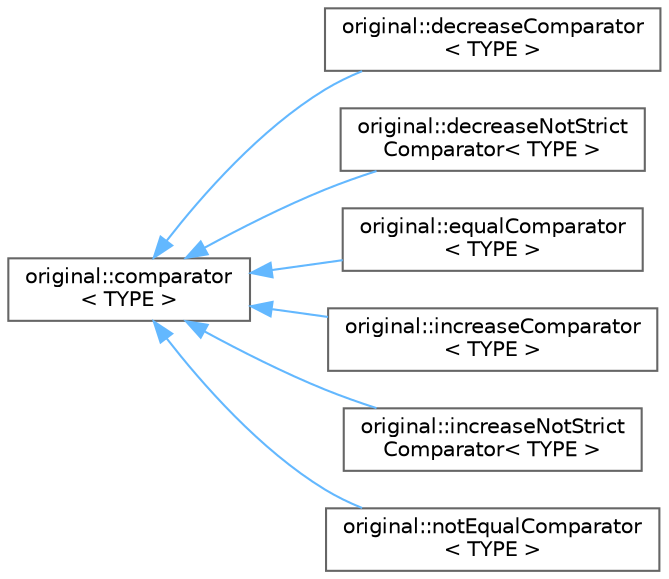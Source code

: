 digraph "Graphical Class Hierarchy"
{
 // LATEX_PDF_SIZE
  bgcolor="transparent";
  edge [fontname=Helvetica,fontsize=10,labelfontname=Helvetica,labelfontsize=10];
  node [fontname=Helvetica,fontsize=10,shape=box,height=0.2,width=0.4];
  rankdir="LR";
  Node0 [id="Node000000",label="original::comparator\l\< TYPE \>",height=0.2,width=0.4,color="grey40", fillcolor="white", style="filled",URL="$classoriginal_1_1comparator.html",tooltip="Base class for comparison."];
  Node0 -> Node1 [id="edge126_Node000000_Node000001",dir="back",color="steelblue1",style="solid",tooltip=" "];
  Node1 [id="Node000001",label="original::decreaseComparator\l\< TYPE \>",height=0.2,width=0.4,color="grey40", fillcolor="white", style="filled",URL="$classoriginal_1_1decrease_comparator.html",tooltip="Comparator for decreasing comparison (greater than)."];
  Node0 -> Node2 [id="edge127_Node000000_Node000002",dir="back",color="steelblue1",style="solid",tooltip=" "];
  Node2 [id="Node000002",label="original::decreaseNotStrict\lComparator\< TYPE \>",height=0.2,width=0.4,color="grey40", fillcolor="white", style="filled",URL="$classoriginal_1_1decrease_not_strict_comparator.html",tooltip="Comparator for non-strict decreasing comparison (greater than or equal to)."];
  Node0 -> Node3 [id="edge128_Node000000_Node000003",dir="back",color="steelblue1",style="solid",tooltip=" "];
  Node3 [id="Node000003",label="original::equalComparator\l\< TYPE \>",height=0.2,width=0.4,color="grey40", fillcolor="white", style="filled",URL="$classoriginal_1_1equal_comparator.html",tooltip="Comparator for equality comparison."];
  Node0 -> Node4 [id="edge129_Node000000_Node000004",dir="back",color="steelblue1",style="solid",tooltip=" "];
  Node4 [id="Node000004",label="original::increaseComparator\l\< TYPE \>",height=0.2,width=0.4,color="grey40", fillcolor="white", style="filled",URL="$classoriginal_1_1increase_comparator.html",tooltip="Comparator for increasing comparison (less than)."];
  Node0 -> Node5 [id="edge130_Node000000_Node000005",dir="back",color="steelblue1",style="solid",tooltip=" "];
  Node5 [id="Node000005",label="original::increaseNotStrict\lComparator\< TYPE \>",height=0.2,width=0.4,color="grey40", fillcolor="white", style="filled",URL="$classoriginal_1_1increase_not_strict_comparator.html",tooltip="Comparator for non-strict increasing comparison (less than or equal to)."];
  Node0 -> Node6 [id="edge131_Node000000_Node000006",dir="back",color="steelblue1",style="solid",tooltip=" "];
  Node6 [id="Node000006",label="original::notEqualComparator\l\< TYPE \>",height=0.2,width=0.4,color="grey40", fillcolor="white", style="filled",URL="$classoriginal_1_1not_equal_comparator.html",tooltip="Comparator for inequality comparison."];
}
